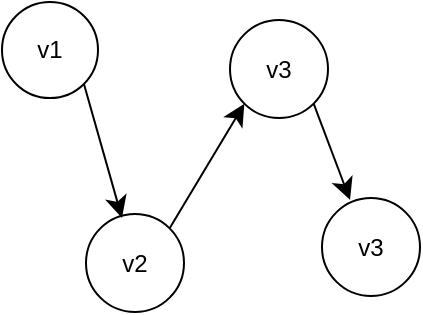 <mxfile version="25.0.1">
  <diagram name="Page-1" id="pmZ4p1V-H9R2yBOVhqNV">
    <mxGraphModel dx="809" dy="638" grid="0" gridSize="10" guides="1" tooltips="1" connect="1" arrows="1" fold="1" page="0" pageScale="1" pageWidth="850" pageHeight="1100" math="0" shadow="0">
      <root>
        <mxCell id="0" />
        <mxCell id="1" parent="0" />
        <mxCell id="V-q-r9qjEbJWmHE86bhc-1" value="v1" style="ellipse;whiteSpace=wrap;html=1;aspect=fixed;" vertex="1" parent="1">
          <mxGeometry x="-237" y="82" width="48" height="48" as="geometry" />
        </mxCell>
        <mxCell id="V-q-r9qjEbJWmHE86bhc-6" style="edgeStyle=none;curved=1;rounded=0;orthogonalLoop=1;jettySize=auto;html=1;exitX=1;exitY=0;exitDx=0;exitDy=0;entryX=0;entryY=1;entryDx=0;entryDy=0;fontSize=12;startSize=8;endSize=8;" edge="1" parent="1" source="V-q-r9qjEbJWmHE86bhc-2" target="V-q-r9qjEbJWmHE86bhc-3">
          <mxGeometry relative="1" as="geometry" />
        </mxCell>
        <mxCell id="V-q-r9qjEbJWmHE86bhc-2" value="v2" style="ellipse;whiteSpace=wrap;html=1;aspect=fixed;" vertex="1" parent="1">
          <mxGeometry x="-195" y="188" width="49" height="49" as="geometry" />
        </mxCell>
        <mxCell id="V-q-r9qjEbJWmHE86bhc-3" value="v3" style="ellipse;whiteSpace=wrap;html=1;aspect=fixed;" vertex="1" parent="1">
          <mxGeometry x="-123" y="91" width="49" height="49" as="geometry" />
        </mxCell>
        <mxCell id="V-q-r9qjEbJWmHE86bhc-4" value="v3" style="ellipse;whiteSpace=wrap;html=1;aspect=fixed;" vertex="1" parent="1">
          <mxGeometry x="-77" y="180" width="49" height="49" as="geometry" />
        </mxCell>
        <mxCell id="V-q-r9qjEbJWmHE86bhc-5" style="edgeStyle=none;curved=1;rounded=0;orthogonalLoop=1;jettySize=auto;html=1;exitX=1;exitY=1;exitDx=0;exitDy=0;entryX=0.367;entryY=0.041;entryDx=0;entryDy=0;entryPerimeter=0;fontSize=12;startSize=8;endSize=8;" edge="1" parent="1" source="V-q-r9qjEbJWmHE86bhc-1" target="V-q-r9qjEbJWmHE86bhc-2">
          <mxGeometry relative="1" as="geometry" />
        </mxCell>
        <mxCell id="V-q-r9qjEbJWmHE86bhc-9" style="edgeStyle=none;curved=1;rounded=0;orthogonalLoop=1;jettySize=auto;html=1;exitX=1;exitY=1;exitDx=0;exitDy=0;entryX=0.286;entryY=0.02;entryDx=0;entryDy=0;entryPerimeter=0;fontSize=12;startSize=8;endSize=8;" edge="1" parent="1" source="V-q-r9qjEbJWmHE86bhc-3" target="V-q-r9qjEbJWmHE86bhc-4">
          <mxGeometry relative="1" as="geometry" />
        </mxCell>
      </root>
    </mxGraphModel>
  </diagram>
</mxfile>
